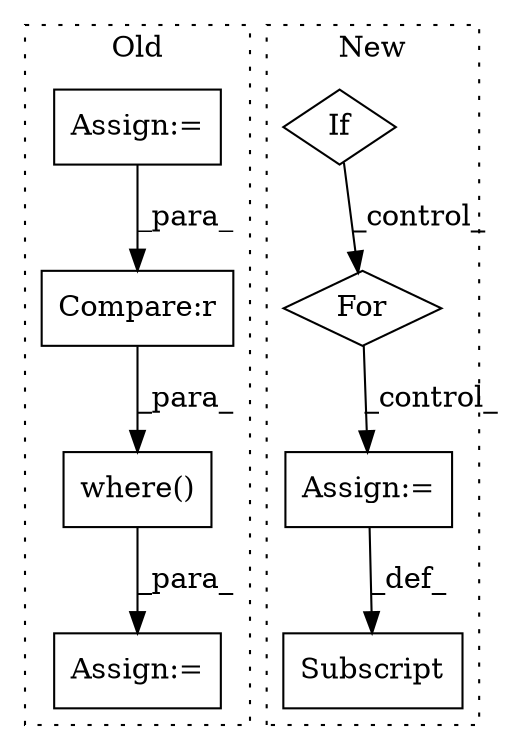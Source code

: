 digraph G {
subgraph cluster0 {
1 [label="where()" a="75" s="25982,26102" l="29,14" shape="box"];
4 [label="Compare:r" a="40" s="26011" l="18" shape="box"];
5 [label="Assign:=" a="68" s="25979" l="3" shape="box"];
8 [label="Assign:=" a="68" s="25721" l="3" shape="box"];
label = "Old";
style="dotted";
}
subgraph cluster1 {
2 [label="For" a="107" s="26044,26076" l="4,22" shape="diamond"];
3 [label="If" a="96" s="25940" l="3" shape="diamond"];
6 [label="Assign:=" a="68" s="26306" l="3" shape="box"];
7 [label="Subscript" a="63" s="26278,0" l="28,0" shape="box"];
label = "New";
style="dotted";
}
1 -> 5 [label="_para_"];
2 -> 6 [label="_control_"];
3 -> 2 [label="_control_"];
4 -> 1 [label="_para_"];
6 -> 7 [label="_def_"];
8 -> 4 [label="_para_"];
}